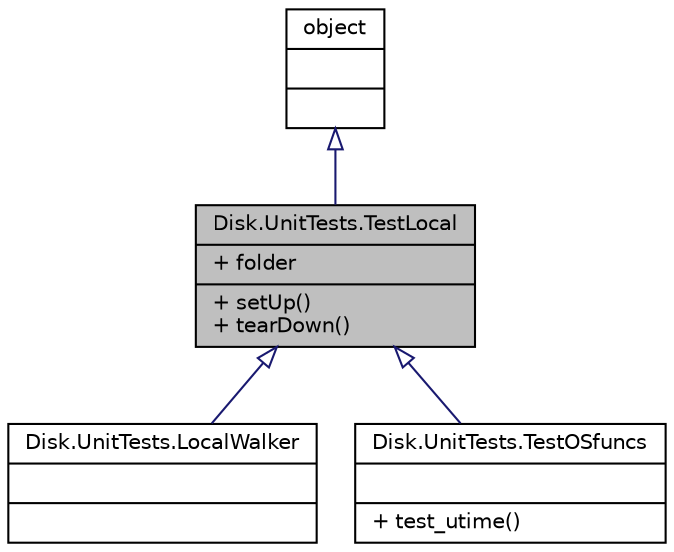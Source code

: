 digraph "Disk.UnitTests.TestLocal"
{
 // INTERACTIVE_SVG=YES
  bgcolor="transparent";
  edge [fontname="Helvetica",fontsize="10",labelfontname="Helvetica",labelfontsize="10"];
  node [fontname="Helvetica",fontsize="10",shape=record];
  Node1 [label="{Disk.UnitTests.TestLocal\n|+ folder\l|+ setUp()\l+ tearDown()\l}",height=0.2,width=0.4,color="black", fillcolor="grey75", style="filled" fontcolor="black"];
  Node2 -> Node1 [dir="back",color="midnightblue",fontsize="10",style="solid",arrowtail="onormal",fontname="Helvetica"];
  Node2 [label="{object\n||}",height=0.2,width=0.4,color="black",URL="$classobject.html"];
  Node1 -> Node3 [dir="back",color="midnightblue",fontsize="10",style="solid",arrowtail="onormal",fontname="Helvetica"];
  Node3 [label="{Disk.UnitTests.LocalWalker\n||}",height=0.2,width=0.4,color="black",URL="$class_disk_1_1_unit_tests_1_1_local_walker.html"];
  Node1 -> Node4 [dir="back",color="midnightblue",fontsize="10",style="solid",arrowtail="onormal",fontname="Helvetica"];
  Node4 [label="{Disk.UnitTests.TestOSfuncs\n||+ test_utime()\l}",height=0.2,width=0.4,color="black",URL="$class_disk_1_1_unit_tests_1_1_test_o_sfuncs.html"];
}
